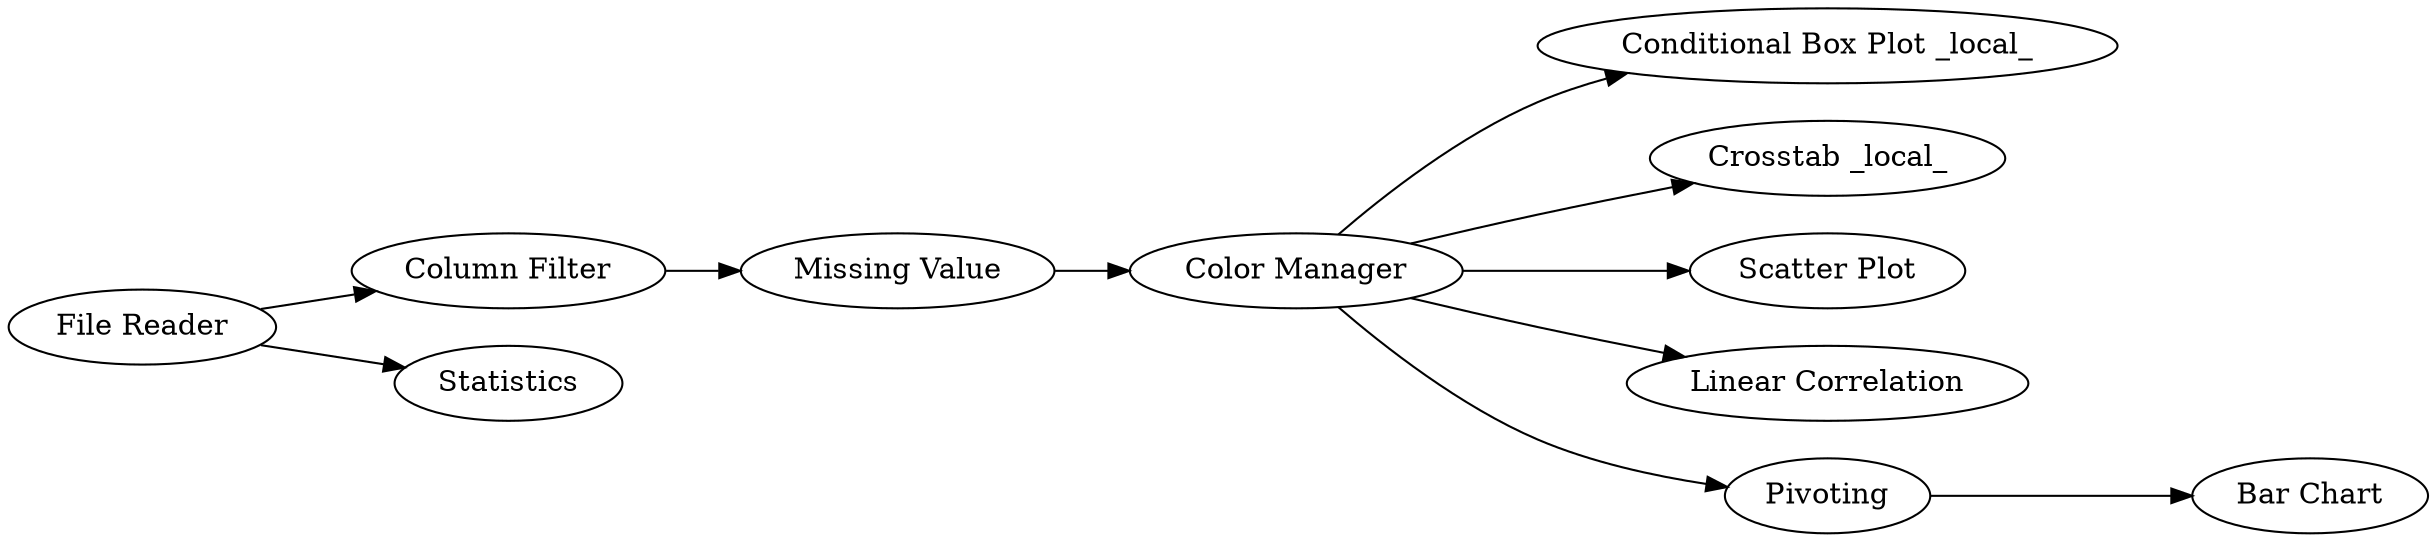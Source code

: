digraph {
	"103119533013581256_10" [label="Conditional Box Plot _local_"]
	"103119533013581256_5" [label="Color Manager"]
	"103119533013581256_3" [label="Column Filter"]
	"103119533013581256_2" [label=Statistics]
	"103119533013581256_7" [label="Crosstab _local_"]
	"103119533013581256_11" [label="Scatter Plot"]
	"103119533013581256_8" [label="Linear Correlation"]
	"103119533013581256_6" [label=Pivoting]
	"103119533013581256_9" [label="Bar Chart"]
	"103119533013581256_1" [label="File Reader"]
	"103119533013581256_4" [label="Missing Value"]
	"103119533013581256_5" -> "103119533013581256_6"
	"103119533013581256_5" -> "103119533013581256_7"
	"103119533013581256_1" -> "103119533013581256_3"
	"103119533013581256_1" -> "103119533013581256_2"
	"103119533013581256_5" -> "103119533013581256_10"
	"103119533013581256_6" -> "103119533013581256_9"
	"103119533013581256_3" -> "103119533013581256_4"
	"103119533013581256_4" -> "103119533013581256_5"
	"103119533013581256_5" -> "103119533013581256_11"
	"103119533013581256_5" -> "103119533013581256_8"
	rankdir=LR
}
